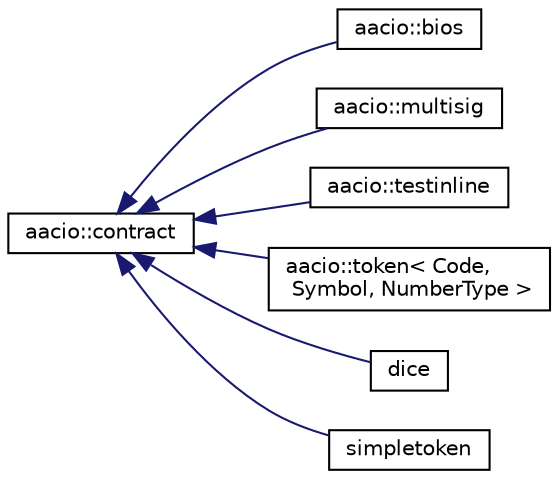 digraph "Graphical Class Hierarchy"
{
  edge [fontname="Helvetica",fontsize="10",labelfontname="Helvetica",labelfontsize="10"];
  node [fontname="Helvetica",fontsize="10",shape=record];
  rankdir="LR";
  Node0 [label="aacio::contract",height=0.2,width=0.4,color="black", fillcolor="white", style="filled",URL="$structaacio_1_1contract.html"];
  Node0 -> Node1 [dir="back",color="midnightblue",fontsize="10",style="solid",fontname="Helvetica"];
  Node1 [label="aacio::bios",height=0.2,width=0.4,color="black", fillcolor="white", style="filled",URL="$classaacio_1_1bios.html"];
  Node0 -> Node2 [dir="back",color="midnightblue",fontsize="10",style="solid",fontname="Helvetica"];
  Node2 [label="aacio::multisig",height=0.2,width=0.4,color="black", fillcolor="white", style="filled",URL="$classaacio_1_1multisig.html"];
  Node0 -> Node3 [dir="back",color="midnightblue",fontsize="10",style="solid",fontname="Helvetica"];
  Node3 [label="aacio::testinline",height=0.2,width=0.4,color="black", fillcolor="white", style="filled",URL="$classaacio_1_1testinline.html"];
  Node0 -> Node4 [dir="back",color="midnightblue",fontsize="10",style="solid",fontname="Helvetica"];
  Node4 [label="aacio::token\< Code,\l Symbol, NumberType \>",height=0.2,width=0.4,color="black", fillcolor="white", style="filled",URL="$classaacio_1_1token.html"];
  Node0 -> Node5 [dir="back",color="midnightblue",fontsize="10",style="solid",fontname="Helvetica"];
  Node5 [label="dice",height=0.2,width=0.4,color="black", fillcolor="white", style="filled",URL="$classdice.html"];
  Node0 -> Node6 [dir="back",color="midnightblue",fontsize="10",style="solid",fontname="Helvetica"];
  Node6 [label="simpletoken",height=0.2,width=0.4,color="black", fillcolor="white", style="filled",URL="$classsimpletoken.html"];
}
